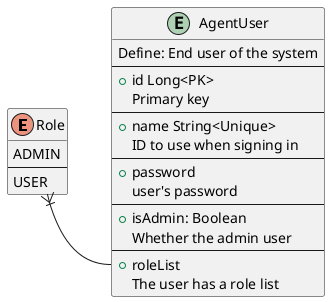 @startuml
'https://plantuml.com/class-diagram

enum "Role" as role {
  ADMIN
  --
  USER
}

entity "AgentUser" as agentUser {
  Define: End user of the system
  --
  + id Long<PK>
  Primary key
  --
  + name String<Unique>
  ID to use when signing in
  --
  + password
  user's password
  --
  + isAdmin: Boolean
  Whether the admin user
  --
  + roleList
  The user has a role list
}
role }|- agentUser::roleList

@enduml